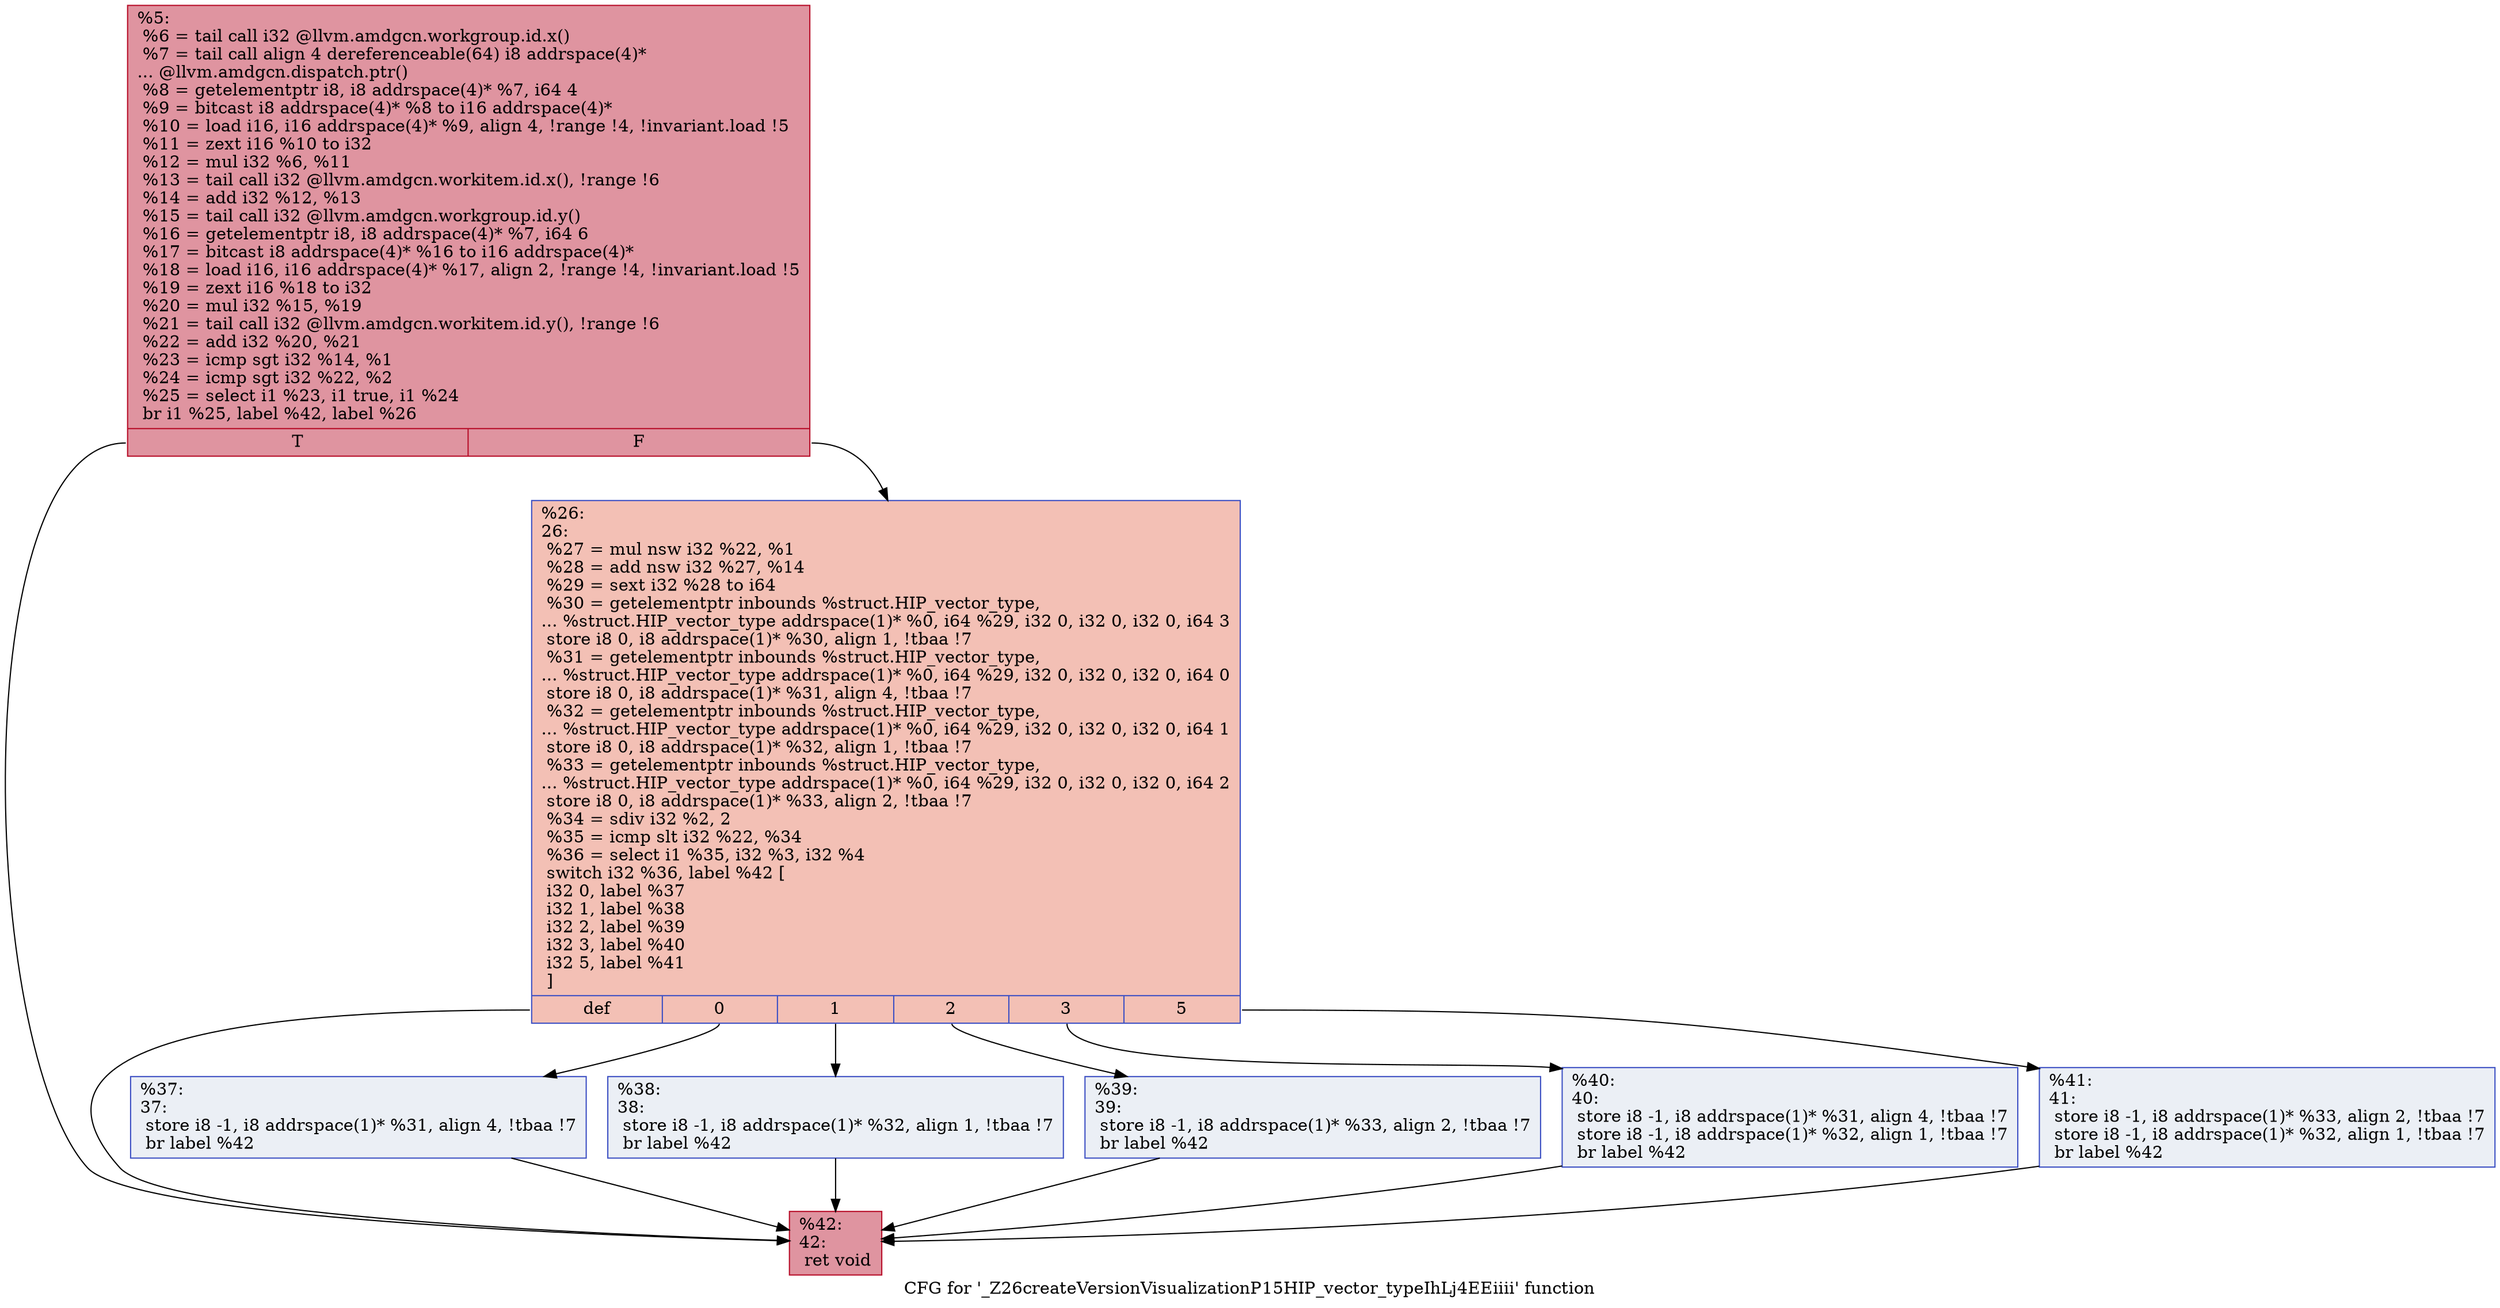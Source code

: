 digraph "CFG for '_Z26createVersionVisualizationP15HIP_vector_typeIhLj4EEiiii' function" {
	label="CFG for '_Z26createVersionVisualizationP15HIP_vector_typeIhLj4EEiiii' function";

	Node0x477c2a0 [shape=record,color="#b70d28ff", style=filled, fillcolor="#b70d2870",label="{%5:\l  %6 = tail call i32 @llvm.amdgcn.workgroup.id.x()\l  %7 = tail call align 4 dereferenceable(64) i8 addrspace(4)*\l... @llvm.amdgcn.dispatch.ptr()\l  %8 = getelementptr i8, i8 addrspace(4)* %7, i64 4\l  %9 = bitcast i8 addrspace(4)* %8 to i16 addrspace(4)*\l  %10 = load i16, i16 addrspace(4)* %9, align 4, !range !4, !invariant.load !5\l  %11 = zext i16 %10 to i32\l  %12 = mul i32 %6, %11\l  %13 = tail call i32 @llvm.amdgcn.workitem.id.x(), !range !6\l  %14 = add i32 %12, %13\l  %15 = tail call i32 @llvm.amdgcn.workgroup.id.y()\l  %16 = getelementptr i8, i8 addrspace(4)* %7, i64 6\l  %17 = bitcast i8 addrspace(4)* %16 to i16 addrspace(4)*\l  %18 = load i16, i16 addrspace(4)* %17, align 2, !range !4, !invariant.load !5\l  %19 = zext i16 %18 to i32\l  %20 = mul i32 %15, %19\l  %21 = tail call i32 @llvm.amdgcn.workitem.id.y(), !range !6\l  %22 = add i32 %20, %21\l  %23 = icmp sgt i32 %14, %1\l  %24 = icmp sgt i32 %22, %2\l  %25 = select i1 %23, i1 true, i1 %24\l  br i1 %25, label %42, label %26\l|{<s0>T|<s1>F}}"];
	Node0x477c2a0:s0 -> Node0x477fd00;
	Node0x477c2a0:s1 -> Node0x477fd90;
	Node0x477fd90 [shape=record,color="#3d50c3ff", style=filled, fillcolor="#e5705870",label="{%26:\l26:                                               \l  %27 = mul nsw i32 %22, %1\l  %28 = add nsw i32 %27, %14\l  %29 = sext i32 %28 to i64\l  %30 = getelementptr inbounds %struct.HIP_vector_type,\l... %struct.HIP_vector_type addrspace(1)* %0, i64 %29, i32 0, i32 0, i32 0, i64 3\l  store i8 0, i8 addrspace(1)* %30, align 1, !tbaa !7\l  %31 = getelementptr inbounds %struct.HIP_vector_type,\l... %struct.HIP_vector_type addrspace(1)* %0, i64 %29, i32 0, i32 0, i32 0, i64 0\l  store i8 0, i8 addrspace(1)* %31, align 4, !tbaa !7\l  %32 = getelementptr inbounds %struct.HIP_vector_type,\l... %struct.HIP_vector_type addrspace(1)* %0, i64 %29, i32 0, i32 0, i32 0, i64 1\l  store i8 0, i8 addrspace(1)* %32, align 1, !tbaa !7\l  %33 = getelementptr inbounds %struct.HIP_vector_type,\l... %struct.HIP_vector_type addrspace(1)* %0, i64 %29, i32 0, i32 0, i32 0, i64 2\l  store i8 0, i8 addrspace(1)* %33, align 2, !tbaa !7\l  %34 = sdiv i32 %2, 2\l  %35 = icmp slt i32 %22, %34\l  %36 = select i1 %35, i32 %3, i32 %4\l  switch i32 %36, label %42 [\l    i32 0, label %37\l    i32 1, label %38\l    i32 2, label %39\l    i32 3, label %40\l    i32 5, label %41\l  ]\l|{<s0>def|<s1>0|<s2>1|<s3>2|<s4>3|<s5>5}}"];
	Node0x477fd90:s0 -> Node0x477fd00;
	Node0x477fd90:s1 -> Node0x4781280;
	Node0x477fd90:s2 -> Node0x4781340;
	Node0x477fd90:s3 -> Node0x47813d0;
	Node0x477fd90:s4 -> Node0x4781490;
	Node0x477fd90:s5 -> Node0x4781550;
	Node0x4781280 [shape=record,color="#3d50c3ff", style=filled, fillcolor="#d1dae970",label="{%37:\l37:                                               \l  store i8 -1, i8 addrspace(1)* %31, align 4, !tbaa !7\l  br label %42\l}"];
	Node0x4781280 -> Node0x477fd00;
	Node0x4781340 [shape=record,color="#3d50c3ff", style=filled, fillcolor="#d1dae970",label="{%38:\l38:                                               \l  store i8 -1, i8 addrspace(1)* %32, align 1, !tbaa !7\l  br label %42\l}"];
	Node0x4781340 -> Node0x477fd00;
	Node0x47813d0 [shape=record,color="#3d50c3ff", style=filled, fillcolor="#d1dae970",label="{%39:\l39:                                               \l  store i8 -1, i8 addrspace(1)* %33, align 2, !tbaa !7\l  br label %42\l}"];
	Node0x47813d0 -> Node0x477fd00;
	Node0x4781490 [shape=record,color="#3d50c3ff", style=filled, fillcolor="#d1dae970",label="{%40:\l40:                                               \l  store i8 -1, i8 addrspace(1)* %31, align 4, !tbaa !7\l  store i8 -1, i8 addrspace(1)* %32, align 1, !tbaa !7\l  br label %42\l}"];
	Node0x4781490 -> Node0x477fd00;
	Node0x4781550 [shape=record,color="#3d50c3ff", style=filled, fillcolor="#d1dae970",label="{%41:\l41:                                               \l  store i8 -1, i8 addrspace(1)* %33, align 2, !tbaa !7\l  store i8 -1, i8 addrspace(1)* %32, align 1, !tbaa !7\l  br label %42\l}"];
	Node0x4781550 -> Node0x477fd00;
	Node0x477fd00 [shape=record,color="#b70d28ff", style=filled, fillcolor="#b70d2870",label="{%42:\l42:                                               \l  ret void\l}"];
}
